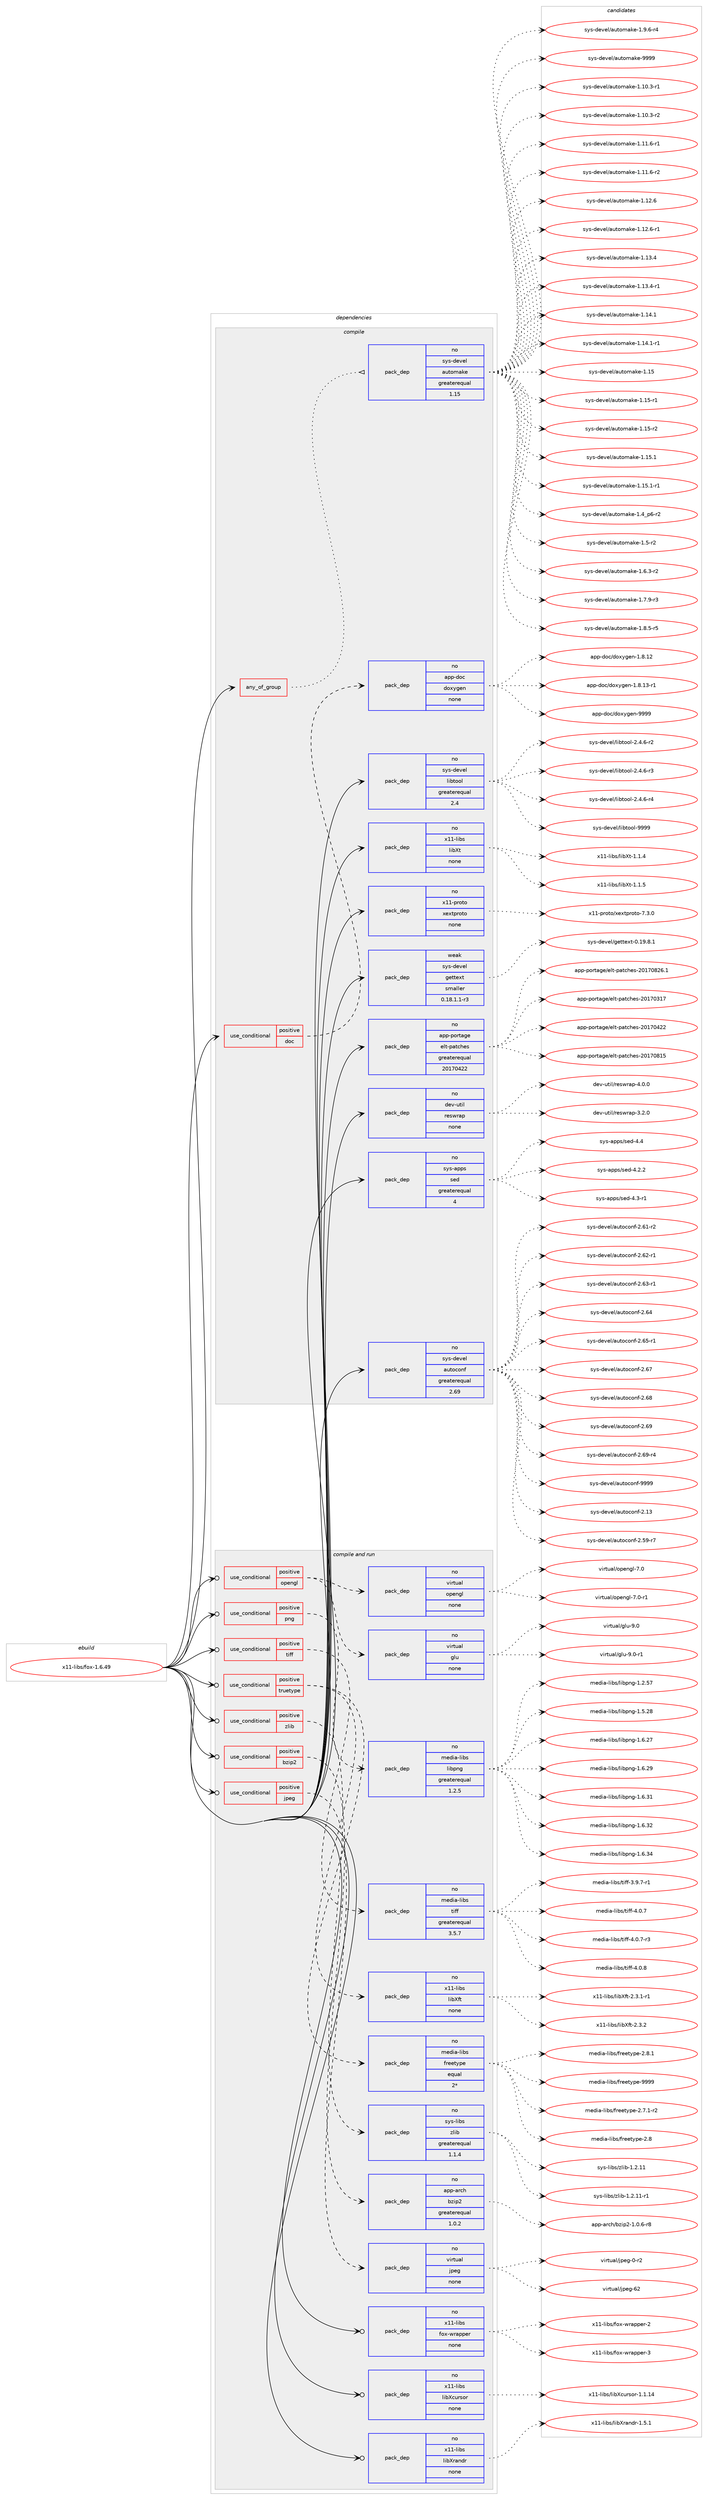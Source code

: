 digraph prolog {

# *************
# Graph options
# *************

newrank=true;
concentrate=true;
compound=true;
graph [rankdir=LR,fontname=Helvetica,fontsize=10,ranksep=1.5];#, ranksep=2.5, nodesep=0.2];
edge  [arrowhead=vee];
node  [fontname=Helvetica,fontsize=10];

# **********
# The ebuild
# **********

subgraph cluster_leftcol {
color=gray;
rank=same;
label=<<i>ebuild</i>>;
id [label="x11-libs/fox-1.6.49", color=red, width=4, href="../x11-libs/fox-1.6.49.svg"];
}

# ****************
# The dependencies
# ****************

subgraph cluster_midcol {
color=gray;
label=<<i>dependencies</i>>;
subgraph cluster_compile {
fillcolor="#eeeeee";
style=filled;
label=<<i>compile</i>>;
subgraph any9248 {
dependency516108 [label=<<TABLE BORDER="0" CELLBORDER="1" CELLSPACING="0" CELLPADDING="4"><TR><TD CELLPADDING="10">any_of_group</TD></TR></TABLE>>, shape=none, color=red];subgraph pack384347 {
dependency516109 [label=<<TABLE BORDER="0" CELLBORDER="1" CELLSPACING="0" CELLPADDING="4" WIDTH="220"><TR><TD ROWSPAN="6" CELLPADDING="30">pack_dep</TD></TR><TR><TD WIDTH="110">no</TD></TR><TR><TD>sys-devel</TD></TR><TR><TD>automake</TD></TR><TR><TD>greaterequal</TD></TR><TR><TD>1.15</TD></TR></TABLE>>, shape=none, color=blue];
}
dependency516108:e -> dependency516109:w [weight=20,style="dotted",arrowhead="oinv"];
}
id:e -> dependency516108:w [weight=20,style="solid",arrowhead="vee"];
subgraph cond122174 {
dependency516110 [label=<<TABLE BORDER="0" CELLBORDER="1" CELLSPACING="0" CELLPADDING="4"><TR><TD ROWSPAN="3" CELLPADDING="10">use_conditional</TD></TR><TR><TD>positive</TD></TR><TR><TD>doc</TD></TR></TABLE>>, shape=none, color=red];
subgraph pack384348 {
dependency516111 [label=<<TABLE BORDER="0" CELLBORDER="1" CELLSPACING="0" CELLPADDING="4" WIDTH="220"><TR><TD ROWSPAN="6" CELLPADDING="30">pack_dep</TD></TR><TR><TD WIDTH="110">no</TD></TR><TR><TD>app-doc</TD></TR><TR><TD>doxygen</TD></TR><TR><TD>none</TD></TR><TR><TD></TD></TR></TABLE>>, shape=none, color=blue];
}
dependency516110:e -> dependency516111:w [weight=20,style="dashed",arrowhead="vee"];
}
id:e -> dependency516110:w [weight=20,style="solid",arrowhead="vee"];
subgraph pack384349 {
dependency516112 [label=<<TABLE BORDER="0" CELLBORDER="1" CELLSPACING="0" CELLPADDING="4" WIDTH="220"><TR><TD ROWSPAN="6" CELLPADDING="30">pack_dep</TD></TR><TR><TD WIDTH="110">no</TD></TR><TR><TD>app-portage</TD></TR><TR><TD>elt-patches</TD></TR><TR><TD>greaterequal</TD></TR><TR><TD>20170422</TD></TR></TABLE>>, shape=none, color=blue];
}
id:e -> dependency516112:w [weight=20,style="solid",arrowhead="vee"];
subgraph pack384350 {
dependency516113 [label=<<TABLE BORDER="0" CELLBORDER="1" CELLSPACING="0" CELLPADDING="4" WIDTH="220"><TR><TD ROWSPAN="6" CELLPADDING="30">pack_dep</TD></TR><TR><TD WIDTH="110">no</TD></TR><TR><TD>dev-util</TD></TR><TR><TD>reswrap</TD></TR><TR><TD>none</TD></TR><TR><TD></TD></TR></TABLE>>, shape=none, color=blue];
}
id:e -> dependency516113:w [weight=20,style="solid",arrowhead="vee"];
subgraph pack384351 {
dependency516114 [label=<<TABLE BORDER="0" CELLBORDER="1" CELLSPACING="0" CELLPADDING="4" WIDTH="220"><TR><TD ROWSPAN="6" CELLPADDING="30">pack_dep</TD></TR><TR><TD WIDTH="110">no</TD></TR><TR><TD>sys-apps</TD></TR><TR><TD>sed</TD></TR><TR><TD>greaterequal</TD></TR><TR><TD>4</TD></TR></TABLE>>, shape=none, color=blue];
}
id:e -> dependency516114:w [weight=20,style="solid",arrowhead="vee"];
subgraph pack384352 {
dependency516115 [label=<<TABLE BORDER="0" CELLBORDER="1" CELLSPACING="0" CELLPADDING="4" WIDTH="220"><TR><TD ROWSPAN="6" CELLPADDING="30">pack_dep</TD></TR><TR><TD WIDTH="110">no</TD></TR><TR><TD>sys-devel</TD></TR><TR><TD>autoconf</TD></TR><TR><TD>greaterequal</TD></TR><TR><TD>2.69</TD></TR></TABLE>>, shape=none, color=blue];
}
id:e -> dependency516115:w [weight=20,style="solid",arrowhead="vee"];
subgraph pack384353 {
dependency516116 [label=<<TABLE BORDER="0" CELLBORDER="1" CELLSPACING="0" CELLPADDING="4" WIDTH="220"><TR><TD ROWSPAN="6" CELLPADDING="30">pack_dep</TD></TR><TR><TD WIDTH="110">no</TD></TR><TR><TD>sys-devel</TD></TR><TR><TD>libtool</TD></TR><TR><TD>greaterequal</TD></TR><TR><TD>2.4</TD></TR></TABLE>>, shape=none, color=blue];
}
id:e -> dependency516116:w [weight=20,style="solid",arrowhead="vee"];
subgraph pack384354 {
dependency516117 [label=<<TABLE BORDER="0" CELLBORDER="1" CELLSPACING="0" CELLPADDING="4" WIDTH="220"><TR><TD ROWSPAN="6" CELLPADDING="30">pack_dep</TD></TR><TR><TD WIDTH="110">no</TD></TR><TR><TD>x11-libs</TD></TR><TR><TD>libXt</TD></TR><TR><TD>none</TD></TR><TR><TD></TD></TR></TABLE>>, shape=none, color=blue];
}
id:e -> dependency516117:w [weight=20,style="solid",arrowhead="vee"];
subgraph pack384355 {
dependency516118 [label=<<TABLE BORDER="0" CELLBORDER="1" CELLSPACING="0" CELLPADDING="4" WIDTH="220"><TR><TD ROWSPAN="6" CELLPADDING="30">pack_dep</TD></TR><TR><TD WIDTH="110">no</TD></TR><TR><TD>x11-proto</TD></TR><TR><TD>xextproto</TD></TR><TR><TD>none</TD></TR><TR><TD></TD></TR></TABLE>>, shape=none, color=blue];
}
id:e -> dependency516118:w [weight=20,style="solid",arrowhead="vee"];
subgraph pack384356 {
dependency516119 [label=<<TABLE BORDER="0" CELLBORDER="1" CELLSPACING="0" CELLPADDING="4" WIDTH="220"><TR><TD ROWSPAN="6" CELLPADDING="30">pack_dep</TD></TR><TR><TD WIDTH="110">weak</TD></TR><TR><TD>sys-devel</TD></TR><TR><TD>gettext</TD></TR><TR><TD>smaller</TD></TR><TR><TD>0.18.1.1-r3</TD></TR></TABLE>>, shape=none, color=blue];
}
id:e -> dependency516119:w [weight=20,style="solid",arrowhead="vee"];
}
subgraph cluster_compileandrun {
fillcolor="#eeeeee";
style=filled;
label=<<i>compile and run</i>>;
subgraph cond122175 {
dependency516120 [label=<<TABLE BORDER="0" CELLBORDER="1" CELLSPACING="0" CELLPADDING="4"><TR><TD ROWSPAN="3" CELLPADDING="10">use_conditional</TD></TR><TR><TD>positive</TD></TR><TR><TD>bzip2</TD></TR></TABLE>>, shape=none, color=red];
subgraph pack384357 {
dependency516121 [label=<<TABLE BORDER="0" CELLBORDER="1" CELLSPACING="0" CELLPADDING="4" WIDTH="220"><TR><TD ROWSPAN="6" CELLPADDING="30">pack_dep</TD></TR><TR><TD WIDTH="110">no</TD></TR><TR><TD>app-arch</TD></TR><TR><TD>bzip2</TD></TR><TR><TD>greaterequal</TD></TR><TR><TD>1.0.2</TD></TR></TABLE>>, shape=none, color=blue];
}
dependency516120:e -> dependency516121:w [weight=20,style="dashed",arrowhead="vee"];
}
id:e -> dependency516120:w [weight=20,style="solid",arrowhead="odotvee"];
subgraph cond122176 {
dependency516122 [label=<<TABLE BORDER="0" CELLBORDER="1" CELLSPACING="0" CELLPADDING="4"><TR><TD ROWSPAN="3" CELLPADDING="10">use_conditional</TD></TR><TR><TD>positive</TD></TR><TR><TD>jpeg</TD></TR></TABLE>>, shape=none, color=red];
subgraph pack384358 {
dependency516123 [label=<<TABLE BORDER="0" CELLBORDER="1" CELLSPACING="0" CELLPADDING="4" WIDTH="220"><TR><TD ROWSPAN="6" CELLPADDING="30">pack_dep</TD></TR><TR><TD WIDTH="110">no</TD></TR><TR><TD>virtual</TD></TR><TR><TD>jpeg</TD></TR><TR><TD>none</TD></TR><TR><TD></TD></TR></TABLE>>, shape=none, color=blue];
}
dependency516122:e -> dependency516123:w [weight=20,style="dashed",arrowhead="vee"];
}
id:e -> dependency516122:w [weight=20,style="solid",arrowhead="odotvee"];
subgraph cond122177 {
dependency516124 [label=<<TABLE BORDER="0" CELLBORDER="1" CELLSPACING="0" CELLPADDING="4"><TR><TD ROWSPAN="3" CELLPADDING="10">use_conditional</TD></TR><TR><TD>positive</TD></TR><TR><TD>opengl</TD></TR></TABLE>>, shape=none, color=red];
subgraph pack384359 {
dependency516125 [label=<<TABLE BORDER="0" CELLBORDER="1" CELLSPACING="0" CELLPADDING="4" WIDTH="220"><TR><TD ROWSPAN="6" CELLPADDING="30">pack_dep</TD></TR><TR><TD WIDTH="110">no</TD></TR><TR><TD>virtual</TD></TR><TR><TD>glu</TD></TR><TR><TD>none</TD></TR><TR><TD></TD></TR></TABLE>>, shape=none, color=blue];
}
dependency516124:e -> dependency516125:w [weight=20,style="dashed",arrowhead="vee"];
subgraph pack384360 {
dependency516126 [label=<<TABLE BORDER="0" CELLBORDER="1" CELLSPACING="0" CELLPADDING="4" WIDTH="220"><TR><TD ROWSPAN="6" CELLPADDING="30">pack_dep</TD></TR><TR><TD WIDTH="110">no</TD></TR><TR><TD>virtual</TD></TR><TR><TD>opengl</TD></TR><TR><TD>none</TD></TR><TR><TD></TD></TR></TABLE>>, shape=none, color=blue];
}
dependency516124:e -> dependency516126:w [weight=20,style="dashed",arrowhead="vee"];
}
id:e -> dependency516124:w [weight=20,style="solid",arrowhead="odotvee"];
subgraph cond122178 {
dependency516127 [label=<<TABLE BORDER="0" CELLBORDER="1" CELLSPACING="0" CELLPADDING="4"><TR><TD ROWSPAN="3" CELLPADDING="10">use_conditional</TD></TR><TR><TD>positive</TD></TR><TR><TD>png</TD></TR></TABLE>>, shape=none, color=red];
subgraph pack384361 {
dependency516128 [label=<<TABLE BORDER="0" CELLBORDER="1" CELLSPACING="0" CELLPADDING="4" WIDTH="220"><TR><TD ROWSPAN="6" CELLPADDING="30">pack_dep</TD></TR><TR><TD WIDTH="110">no</TD></TR><TR><TD>media-libs</TD></TR><TR><TD>libpng</TD></TR><TR><TD>greaterequal</TD></TR><TR><TD>1.2.5</TD></TR></TABLE>>, shape=none, color=blue];
}
dependency516127:e -> dependency516128:w [weight=20,style="dashed",arrowhead="vee"];
}
id:e -> dependency516127:w [weight=20,style="solid",arrowhead="odotvee"];
subgraph cond122179 {
dependency516129 [label=<<TABLE BORDER="0" CELLBORDER="1" CELLSPACING="0" CELLPADDING="4"><TR><TD ROWSPAN="3" CELLPADDING="10">use_conditional</TD></TR><TR><TD>positive</TD></TR><TR><TD>tiff</TD></TR></TABLE>>, shape=none, color=red];
subgraph pack384362 {
dependency516130 [label=<<TABLE BORDER="0" CELLBORDER="1" CELLSPACING="0" CELLPADDING="4" WIDTH="220"><TR><TD ROWSPAN="6" CELLPADDING="30">pack_dep</TD></TR><TR><TD WIDTH="110">no</TD></TR><TR><TD>media-libs</TD></TR><TR><TD>tiff</TD></TR><TR><TD>greaterequal</TD></TR><TR><TD>3.5.7</TD></TR></TABLE>>, shape=none, color=blue];
}
dependency516129:e -> dependency516130:w [weight=20,style="dashed",arrowhead="vee"];
}
id:e -> dependency516129:w [weight=20,style="solid",arrowhead="odotvee"];
subgraph cond122180 {
dependency516131 [label=<<TABLE BORDER="0" CELLBORDER="1" CELLSPACING="0" CELLPADDING="4"><TR><TD ROWSPAN="3" CELLPADDING="10">use_conditional</TD></TR><TR><TD>positive</TD></TR><TR><TD>truetype</TD></TR></TABLE>>, shape=none, color=red];
subgraph pack384363 {
dependency516132 [label=<<TABLE BORDER="0" CELLBORDER="1" CELLSPACING="0" CELLPADDING="4" WIDTH="220"><TR><TD ROWSPAN="6" CELLPADDING="30">pack_dep</TD></TR><TR><TD WIDTH="110">no</TD></TR><TR><TD>media-libs</TD></TR><TR><TD>freetype</TD></TR><TR><TD>equal</TD></TR><TR><TD>2*</TD></TR></TABLE>>, shape=none, color=blue];
}
dependency516131:e -> dependency516132:w [weight=20,style="dashed",arrowhead="vee"];
subgraph pack384364 {
dependency516133 [label=<<TABLE BORDER="0" CELLBORDER="1" CELLSPACING="0" CELLPADDING="4" WIDTH="220"><TR><TD ROWSPAN="6" CELLPADDING="30">pack_dep</TD></TR><TR><TD WIDTH="110">no</TD></TR><TR><TD>x11-libs</TD></TR><TR><TD>libXft</TD></TR><TR><TD>none</TD></TR><TR><TD></TD></TR></TABLE>>, shape=none, color=blue];
}
dependency516131:e -> dependency516133:w [weight=20,style="dashed",arrowhead="vee"];
}
id:e -> dependency516131:w [weight=20,style="solid",arrowhead="odotvee"];
subgraph cond122181 {
dependency516134 [label=<<TABLE BORDER="0" CELLBORDER="1" CELLSPACING="0" CELLPADDING="4"><TR><TD ROWSPAN="3" CELLPADDING="10">use_conditional</TD></TR><TR><TD>positive</TD></TR><TR><TD>zlib</TD></TR></TABLE>>, shape=none, color=red];
subgraph pack384365 {
dependency516135 [label=<<TABLE BORDER="0" CELLBORDER="1" CELLSPACING="0" CELLPADDING="4" WIDTH="220"><TR><TD ROWSPAN="6" CELLPADDING="30">pack_dep</TD></TR><TR><TD WIDTH="110">no</TD></TR><TR><TD>sys-libs</TD></TR><TR><TD>zlib</TD></TR><TR><TD>greaterequal</TD></TR><TR><TD>1.1.4</TD></TR></TABLE>>, shape=none, color=blue];
}
dependency516134:e -> dependency516135:w [weight=20,style="dashed",arrowhead="vee"];
}
id:e -> dependency516134:w [weight=20,style="solid",arrowhead="odotvee"];
subgraph pack384366 {
dependency516136 [label=<<TABLE BORDER="0" CELLBORDER="1" CELLSPACING="0" CELLPADDING="4" WIDTH="220"><TR><TD ROWSPAN="6" CELLPADDING="30">pack_dep</TD></TR><TR><TD WIDTH="110">no</TD></TR><TR><TD>x11-libs</TD></TR><TR><TD>fox-wrapper</TD></TR><TR><TD>none</TD></TR><TR><TD></TD></TR></TABLE>>, shape=none, color=blue];
}
id:e -> dependency516136:w [weight=20,style="solid",arrowhead="odotvee"];
subgraph pack384367 {
dependency516137 [label=<<TABLE BORDER="0" CELLBORDER="1" CELLSPACING="0" CELLPADDING="4" WIDTH="220"><TR><TD ROWSPAN="6" CELLPADDING="30">pack_dep</TD></TR><TR><TD WIDTH="110">no</TD></TR><TR><TD>x11-libs</TD></TR><TR><TD>libXcursor</TD></TR><TR><TD>none</TD></TR><TR><TD></TD></TR></TABLE>>, shape=none, color=blue];
}
id:e -> dependency516137:w [weight=20,style="solid",arrowhead="odotvee"];
subgraph pack384368 {
dependency516138 [label=<<TABLE BORDER="0" CELLBORDER="1" CELLSPACING="0" CELLPADDING="4" WIDTH="220"><TR><TD ROWSPAN="6" CELLPADDING="30">pack_dep</TD></TR><TR><TD WIDTH="110">no</TD></TR><TR><TD>x11-libs</TD></TR><TR><TD>libXrandr</TD></TR><TR><TD>none</TD></TR><TR><TD></TD></TR></TABLE>>, shape=none, color=blue];
}
id:e -> dependency516138:w [weight=20,style="solid",arrowhead="odotvee"];
}
subgraph cluster_run {
fillcolor="#eeeeee";
style=filled;
label=<<i>run</i>>;
}
}

# **************
# The candidates
# **************

subgraph cluster_choices {
rank=same;
color=gray;
label=<<i>candidates</i>>;

subgraph choice384347 {
color=black;
nodesep=1;
choice11512111545100101118101108479711711611110997107101454946494846514511449 [label="sys-devel/automake-1.10.3-r1", color=red, width=4,href="../sys-devel/automake-1.10.3-r1.svg"];
choice11512111545100101118101108479711711611110997107101454946494846514511450 [label="sys-devel/automake-1.10.3-r2", color=red, width=4,href="../sys-devel/automake-1.10.3-r2.svg"];
choice11512111545100101118101108479711711611110997107101454946494946544511449 [label="sys-devel/automake-1.11.6-r1", color=red, width=4,href="../sys-devel/automake-1.11.6-r1.svg"];
choice11512111545100101118101108479711711611110997107101454946494946544511450 [label="sys-devel/automake-1.11.6-r2", color=red, width=4,href="../sys-devel/automake-1.11.6-r2.svg"];
choice1151211154510010111810110847971171161111099710710145494649504654 [label="sys-devel/automake-1.12.6", color=red, width=4,href="../sys-devel/automake-1.12.6.svg"];
choice11512111545100101118101108479711711611110997107101454946495046544511449 [label="sys-devel/automake-1.12.6-r1", color=red, width=4,href="../sys-devel/automake-1.12.6-r1.svg"];
choice1151211154510010111810110847971171161111099710710145494649514652 [label="sys-devel/automake-1.13.4", color=red, width=4,href="../sys-devel/automake-1.13.4.svg"];
choice11512111545100101118101108479711711611110997107101454946495146524511449 [label="sys-devel/automake-1.13.4-r1", color=red, width=4,href="../sys-devel/automake-1.13.4-r1.svg"];
choice1151211154510010111810110847971171161111099710710145494649524649 [label="sys-devel/automake-1.14.1", color=red, width=4,href="../sys-devel/automake-1.14.1.svg"];
choice11512111545100101118101108479711711611110997107101454946495246494511449 [label="sys-devel/automake-1.14.1-r1", color=red, width=4,href="../sys-devel/automake-1.14.1-r1.svg"];
choice115121115451001011181011084797117116111109971071014549464953 [label="sys-devel/automake-1.15", color=red, width=4,href="../sys-devel/automake-1.15.svg"];
choice1151211154510010111810110847971171161111099710710145494649534511449 [label="sys-devel/automake-1.15-r1", color=red, width=4,href="../sys-devel/automake-1.15-r1.svg"];
choice1151211154510010111810110847971171161111099710710145494649534511450 [label="sys-devel/automake-1.15-r2", color=red, width=4,href="../sys-devel/automake-1.15-r2.svg"];
choice1151211154510010111810110847971171161111099710710145494649534649 [label="sys-devel/automake-1.15.1", color=red, width=4,href="../sys-devel/automake-1.15.1.svg"];
choice11512111545100101118101108479711711611110997107101454946495346494511449 [label="sys-devel/automake-1.15.1-r1", color=red, width=4,href="../sys-devel/automake-1.15.1-r1.svg"];
choice115121115451001011181011084797117116111109971071014549465295112544511450 [label="sys-devel/automake-1.4_p6-r2", color=red, width=4,href="../sys-devel/automake-1.4_p6-r2.svg"];
choice11512111545100101118101108479711711611110997107101454946534511450 [label="sys-devel/automake-1.5-r2", color=red, width=4,href="../sys-devel/automake-1.5-r2.svg"];
choice115121115451001011181011084797117116111109971071014549465446514511450 [label="sys-devel/automake-1.6.3-r2", color=red, width=4,href="../sys-devel/automake-1.6.3-r2.svg"];
choice115121115451001011181011084797117116111109971071014549465546574511451 [label="sys-devel/automake-1.7.9-r3", color=red, width=4,href="../sys-devel/automake-1.7.9-r3.svg"];
choice115121115451001011181011084797117116111109971071014549465646534511453 [label="sys-devel/automake-1.8.5-r5", color=red, width=4,href="../sys-devel/automake-1.8.5-r5.svg"];
choice115121115451001011181011084797117116111109971071014549465746544511452 [label="sys-devel/automake-1.9.6-r4", color=red, width=4,href="../sys-devel/automake-1.9.6-r4.svg"];
choice115121115451001011181011084797117116111109971071014557575757 [label="sys-devel/automake-9999", color=red, width=4,href="../sys-devel/automake-9999.svg"];
dependency516109:e -> choice11512111545100101118101108479711711611110997107101454946494846514511449:w [style=dotted,weight="100"];
dependency516109:e -> choice11512111545100101118101108479711711611110997107101454946494846514511450:w [style=dotted,weight="100"];
dependency516109:e -> choice11512111545100101118101108479711711611110997107101454946494946544511449:w [style=dotted,weight="100"];
dependency516109:e -> choice11512111545100101118101108479711711611110997107101454946494946544511450:w [style=dotted,weight="100"];
dependency516109:e -> choice1151211154510010111810110847971171161111099710710145494649504654:w [style=dotted,weight="100"];
dependency516109:e -> choice11512111545100101118101108479711711611110997107101454946495046544511449:w [style=dotted,weight="100"];
dependency516109:e -> choice1151211154510010111810110847971171161111099710710145494649514652:w [style=dotted,weight="100"];
dependency516109:e -> choice11512111545100101118101108479711711611110997107101454946495146524511449:w [style=dotted,weight="100"];
dependency516109:e -> choice1151211154510010111810110847971171161111099710710145494649524649:w [style=dotted,weight="100"];
dependency516109:e -> choice11512111545100101118101108479711711611110997107101454946495246494511449:w [style=dotted,weight="100"];
dependency516109:e -> choice115121115451001011181011084797117116111109971071014549464953:w [style=dotted,weight="100"];
dependency516109:e -> choice1151211154510010111810110847971171161111099710710145494649534511449:w [style=dotted,weight="100"];
dependency516109:e -> choice1151211154510010111810110847971171161111099710710145494649534511450:w [style=dotted,weight="100"];
dependency516109:e -> choice1151211154510010111810110847971171161111099710710145494649534649:w [style=dotted,weight="100"];
dependency516109:e -> choice11512111545100101118101108479711711611110997107101454946495346494511449:w [style=dotted,weight="100"];
dependency516109:e -> choice115121115451001011181011084797117116111109971071014549465295112544511450:w [style=dotted,weight="100"];
dependency516109:e -> choice11512111545100101118101108479711711611110997107101454946534511450:w [style=dotted,weight="100"];
dependency516109:e -> choice115121115451001011181011084797117116111109971071014549465446514511450:w [style=dotted,weight="100"];
dependency516109:e -> choice115121115451001011181011084797117116111109971071014549465546574511451:w [style=dotted,weight="100"];
dependency516109:e -> choice115121115451001011181011084797117116111109971071014549465646534511453:w [style=dotted,weight="100"];
dependency516109:e -> choice115121115451001011181011084797117116111109971071014549465746544511452:w [style=dotted,weight="100"];
dependency516109:e -> choice115121115451001011181011084797117116111109971071014557575757:w [style=dotted,weight="100"];
}
subgraph choice384348 {
color=black;
nodesep=1;
choice9711211245100111994710011112012110310111045494656464950 [label="app-doc/doxygen-1.8.12", color=red, width=4,href="../app-doc/doxygen-1.8.12.svg"];
choice97112112451001119947100111120121103101110454946564649514511449 [label="app-doc/doxygen-1.8.13-r1", color=red, width=4,href="../app-doc/doxygen-1.8.13-r1.svg"];
choice971121124510011199471001111201211031011104557575757 [label="app-doc/doxygen-9999", color=red, width=4,href="../app-doc/doxygen-9999.svg"];
dependency516111:e -> choice9711211245100111994710011112012110310111045494656464950:w [style=dotted,weight="100"];
dependency516111:e -> choice97112112451001119947100111120121103101110454946564649514511449:w [style=dotted,weight="100"];
dependency516111:e -> choice971121124510011199471001111201211031011104557575757:w [style=dotted,weight="100"];
}
subgraph choice384349 {
color=black;
nodesep=1;
choice97112112451121111141169710310147101108116451129711699104101115455048495548514955 [label="app-portage/elt-patches-20170317", color=red, width=4,href="../app-portage/elt-patches-20170317.svg"];
choice97112112451121111141169710310147101108116451129711699104101115455048495548525050 [label="app-portage/elt-patches-20170422", color=red, width=4,href="../app-portage/elt-patches-20170422.svg"];
choice97112112451121111141169710310147101108116451129711699104101115455048495548564953 [label="app-portage/elt-patches-20170815", color=red, width=4,href="../app-portage/elt-patches-20170815.svg"];
choice971121124511211111411697103101471011081164511297116991041011154550484955485650544649 [label="app-portage/elt-patches-20170826.1", color=red, width=4,href="../app-portage/elt-patches-20170826.1.svg"];
dependency516112:e -> choice97112112451121111141169710310147101108116451129711699104101115455048495548514955:w [style=dotted,weight="100"];
dependency516112:e -> choice97112112451121111141169710310147101108116451129711699104101115455048495548525050:w [style=dotted,weight="100"];
dependency516112:e -> choice97112112451121111141169710310147101108116451129711699104101115455048495548564953:w [style=dotted,weight="100"];
dependency516112:e -> choice971121124511211111411697103101471011081164511297116991041011154550484955485650544649:w [style=dotted,weight="100"];
}
subgraph choice384350 {
color=black;
nodesep=1;
choice100101118451171161051084711410111511911497112455146504648 [label="dev-util/reswrap-3.2.0", color=red, width=4,href="../dev-util/reswrap-3.2.0.svg"];
choice100101118451171161051084711410111511911497112455246484648 [label="dev-util/reswrap-4.0.0", color=red, width=4,href="../dev-util/reswrap-4.0.0.svg"];
dependency516113:e -> choice100101118451171161051084711410111511911497112455146504648:w [style=dotted,weight="100"];
dependency516113:e -> choice100101118451171161051084711410111511911497112455246484648:w [style=dotted,weight="100"];
}
subgraph choice384351 {
color=black;
nodesep=1;
choice115121115459711211211547115101100455246504650 [label="sys-apps/sed-4.2.2", color=red, width=4,href="../sys-apps/sed-4.2.2.svg"];
choice115121115459711211211547115101100455246514511449 [label="sys-apps/sed-4.3-r1", color=red, width=4,href="../sys-apps/sed-4.3-r1.svg"];
choice11512111545971121121154711510110045524652 [label="sys-apps/sed-4.4", color=red, width=4,href="../sys-apps/sed-4.4.svg"];
dependency516114:e -> choice115121115459711211211547115101100455246504650:w [style=dotted,weight="100"];
dependency516114:e -> choice115121115459711211211547115101100455246514511449:w [style=dotted,weight="100"];
dependency516114:e -> choice11512111545971121121154711510110045524652:w [style=dotted,weight="100"];
}
subgraph choice384352 {
color=black;
nodesep=1;
choice115121115451001011181011084797117116111991111101024550464951 [label="sys-devel/autoconf-2.13", color=red, width=4,href="../sys-devel/autoconf-2.13.svg"];
choice1151211154510010111810110847971171161119911111010245504653574511455 [label="sys-devel/autoconf-2.59-r7", color=red, width=4,href="../sys-devel/autoconf-2.59-r7.svg"];
choice1151211154510010111810110847971171161119911111010245504654494511450 [label="sys-devel/autoconf-2.61-r2", color=red, width=4,href="../sys-devel/autoconf-2.61-r2.svg"];
choice1151211154510010111810110847971171161119911111010245504654504511449 [label="sys-devel/autoconf-2.62-r1", color=red, width=4,href="../sys-devel/autoconf-2.62-r1.svg"];
choice1151211154510010111810110847971171161119911111010245504654514511449 [label="sys-devel/autoconf-2.63-r1", color=red, width=4,href="../sys-devel/autoconf-2.63-r1.svg"];
choice115121115451001011181011084797117116111991111101024550465452 [label="sys-devel/autoconf-2.64", color=red, width=4,href="../sys-devel/autoconf-2.64.svg"];
choice1151211154510010111810110847971171161119911111010245504654534511449 [label="sys-devel/autoconf-2.65-r1", color=red, width=4,href="../sys-devel/autoconf-2.65-r1.svg"];
choice115121115451001011181011084797117116111991111101024550465455 [label="sys-devel/autoconf-2.67", color=red, width=4,href="../sys-devel/autoconf-2.67.svg"];
choice115121115451001011181011084797117116111991111101024550465456 [label="sys-devel/autoconf-2.68", color=red, width=4,href="../sys-devel/autoconf-2.68.svg"];
choice115121115451001011181011084797117116111991111101024550465457 [label="sys-devel/autoconf-2.69", color=red, width=4,href="../sys-devel/autoconf-2.69.svg"];
choice1151211154510010111810110847971171161119911111010245504654574511452 [label="sys-devel/autoconf-2.69-r4", color=red, width=4,href="../sys-devel/autoconf-2.69-r4.svg"];
choice115121115451001011181011084797117116111991111101024557575757 [label="sys-devel/autoconf-9999", color=red, width=4,href="../sys-devel/autoconf-9999.svg"];
dependency516115:e -> choice115121115451001011181011084797117116111991111101024550464951:w [style=dotted,weight="100"];
dependency516115:e -> choice1151211154510010111810110847971171161119911111010245504653574511455:w [style=dotted,weight="100"];
dependency516115:e -> choice1151211154510010111810110847971171161119911111010245504654494511450:w [style=dotted,weight="100"];
dependency516115:e -> choice1151211154510010111810110847971171161119911111010245504654504511449:w [style=dotted,weight="100"];
dependency516115:e -> choice1151211154510010111810110847971171161119911111010245504654514511449:w [style=dotted,weight="100"];
dependency516115:e -> choice115121115451001011181011084797117116111991111101024550465452:w [style=dotted,weight="100"];
dependency516115:e -> choice1151211154510010111810110847971171161119911111010245504654534511449:w [style=dotted,weight="100"];
dependency516115:e -> choice115121115451001011181011084797117116111991111101024550465455:w [style=dotted,weight="100"];
dependency516115:e -> choice115121115451001011181011084797117116111991111101024550465456:w [style=dotted,weight="100"];
dependency516115:e -> choice115121115451001011181011084797117116111991111101024550465457:w [style=dotted,weight="100"];
dependency516115:e -> choice1151211154510010111810110847971171161119911111010245504654574511452:w [style=dotted,weight="100"];
dependency516115:e -> choice115121115451001011181011084797117116111991111101024557575757:w [style=dotted,weight="100"];
}
subgraph choice384353 {
color=black;
nodesep=1;
choice1151211154510010111810110847108105981161111111084550465246544511450 [label="sys-devel/libtool-2.4.6-r2", color=red, width=4,href="../sys-devel/libtool-2.4.6-r2.svg"];
choice1151211154510010111810110847108105981161111111084550465246544511451 [label="sys-devel/libtool-2.4.6-r3", color=red, width=4,href="../sys-devel/libtool-2.4.6-r3.svg"];
choice1151211154510010111810110847108105981161111111084550465246544511452 [label="sys-devel/libtool-2.4.6-r4", color=red, width=4,href="../sys-devel/libtool-2.4.6-r4.svg"];
choice1151211154510010111810110847108105981161111111084557575757 [label="sys-devel/libtool-9999", color=red, width=4,href="../sys-devel/libtool-9999.svg"];
dependency516116:e -> choice1151211154510010111810110847108105981161111111084550465246544511450:w [style=dotted,weight="100"];
dependency516116:e -> choice1151211154510010111810110847108105981161111111084550465246544511451:w [style=dotted,weight="100"];
dependency516116:e -> choice1151211154510010111810110847108105981161111111084550465246544511452:w [style=dotted,weight="100"];
dependency516116:e -> choice1151211154510010111810110847108105981161111111084557575757:w [style=dotted,weight="100"];
}
subgraph choice384354 {
color=black;
nodesep=1;
choice12049494510810598115471081059888116454946494652 [label="x11-libs/libXt-1.1.4", color=red, width=4,href="../x11-libs/libXt-1.1.4.svg"];
choice12049494510810598115471081059888116454946494653 [label="x11-libs/libXt-1.1.5", color=red, width=4,href="../x11-libs/libXt-1.1.5.svg"];
dependency516117:e -> choice12049494510810598115471081059888116454946494652:w [style=dotted,weight="100"];
dependency516117:e -> choice12049494510810598115471081059888116454946494653:w [style=dotted,weight="100"];
}
subgraph choice384355 {
color=black;
nodesep=1;
choice12049494511211411111611147120101120116112114111116111455546514648 [label="x11-proto/xextproto-7.3.0", color=red, width=4,href="../x11-proto/xextproto-7.3.0.svg"];
dependency516118:e -> choice12049494511211411111611147120101120116112114111116111455546514648:w [style=dotted,weight="100"];
}
subgraph choice384356 {
color=black;
nodesep=1;
choice1151211154510010111810110847103101116116101120116454846495746564649 [label="sys-devel/gettext-0.19.8.1", color=red, width=4,href="../sys-devel/gettext-0.19.8.1.svg"];
dependency516119:e -> choice1151211154510010111810110847103101116116101120116454846495746564649:w [style=dotted,weight="100"];
}
subgraph choice384357 {
color=black;
nodesep=1;
choice971121124597114991044798122105112504549464846544511456 [label="app-arch/bzip2-1.0.6-r8", color=red, width=4,href="../app-arch/bzip2-1.0.6-r8.svg"];
dependency516121:e -> choice971121124597114991044798122105112504549464846544511456:w [style=dotted,weight="100"];
}
subgraph choice384358 {
color=black;
nodesep=1;
choice118105114116117971084710611210110345484511450 [label="virtual/jpeg-0-r2", color=red, width=4,href="../virtual/jpeg-0-r2.svg"];
choice1181051141161179710847106112101103455450 [label="virtual/jpeg-62", color=red, width=4,href="../virtual/jpeg-62.svg"];
dependency516123:e -> choice118105114116117971084710611210110345484511450:w [style=dotted,weight="100"];
dependency516123:e -> choice1181051141161179710847106112101103455450:w [style=dotted,weight="100"];
}
subgraph choice384359 {
color=black;
nodesep=1;
choice118105114116117971084710310811745574648 [label="virtual/glu-9.0", color=red, width=4,href="../virtual/glu-9.0.svg"];
choice1181051141161179710847103108117455746484511449 [label="virtual/glu-9.0-r1", color=red, width=4,href="../virtual/glu-9.0-r1.svg"];
dependency516125:e -> choice118105114116117971084710310811745574648:w [style=dotted,weight="100"];
dependency516125:e -> choice1181051141161179710847103108117455746484511449:w [style=dotted,weight="100"];
}
subgraph choice384360 {
color=black;
nodesep=1;
choice118105114116117971084711111210111010310845554648 [label="virtual/opengl-7.0", color=red, width=4,href="../virtual/opengl-7.0.svg"];
choice1181051141161179710847111112101110103108455546484511449 [label="virtual/opengl-7.0-r1", color=red, width=4,href="../virtual/opengl-7.0-r1.svg"];
dependency516126:e -> choice118105114116117971084711111210111010310845554648:w [style=dotted,weight="100"];
dependency516126:e -> choice1181051141161179710847111112101110103108455546484511449:w [style=dotted,weight="100"];
}
subgraph choice384361 {
color=black;
nodesep=1;
choice109101100105974510810598115471081059811211010345494650465355 [label="media-libs/libpng-1.2.57", color=red, width=4,href="../media-libs/libpng-1.2.57.svg"];
choice109101100105974510810598115471081059811211010345494653465056 [label="media-libs/libpng-1.5.28", color=red, width=4,href="../media-libs/libpng-1.5.28.svg"];
choice109101100105974510810598115471081059811211010345494654465055 [label="media-libs/libpng-1.6.27", color=red, width=4,href="../media-libs/libpng-1.6.27.svg"];
choice109101100105974510810598115471081059811211010345494654465057 [label="media-libs/libpng-1.6.29", color=red, width=4,href="../media-libs/libpng-1.6.29.svg"];
choice109101100105974510810598115471081059811211010345494654465149 [label="media-libs/libpng-1.6.31", color=red, width=4,href="../media-libs/libpng-1.6.31.svg"];
choice109101100105974510810598115471081059811211010345494654465150 [label="media-libs/libpng-1.6.32", color=red, width=4,href="../media-libs/libpng-1.6.32.svg"];
choice109101100105974510810598115471081059811211010345494654465152 [label="media-libs/libpng-1.6.34", color=red, width=4,href="../media-libs/libpng-1.6.34.svg"];
dependency516128:e -> choice109101100105974510810598115471081059811211010345494650465355:w [style=dotted,weight="100"];
dependency516128:e -> choice109101100105974510810598115471081059811211010345494653465056:w [style=dotted,weight="100"];
dependency516128:e -> choice109101100105974510810598115471081059811211010345494654465055:w [style=dotted,weight="100"];
dependency516128:e -> choice109101100105974510810598115471081059811211010345494654465057:w [style=dotted,weight="100"];
dependency516128:e -> choice109101100105974510810598115471081059811211010345494654465149:w [style=dotted,weight="100"];
dependency516128:e -> choice109101100105974510810598115471081059811211010345494654465150:w [style=dotted,weight="100"];
dependency516128:e -> choice109101100105974510810598115471081059811211010345494654465152:w [style=dotted,weight="100"];
}
subgraph choice384362 {
color=black;
nodesep=1;
choice109101100105974510810598115471161051021024551465746554511449 [label="media-libs/tiff-3.9.7-r1", color=red, width=4,href="../media-libs/tiff-3.9.7-r1.svg"];
choice10910110010597451081059811547116105102102455246484655 [label="media-libs/tiff-4.0.7", color=red, width=4,href="../media-libs/tiff-4.0.7.svg"];
choice109101100105974510810598115471161051021024552464846554511451 [label="media-libs/tiff-4.0.7-r3", color=red, width=4,href="../media-libs/tiff-4.0.7-r3.svg"];
choice10910110010597451081059811547116105102102455246484656 [label="media-libs/tiff-4.0.8", color=red, width=4,href="../media-libs/tiff-4.0.8.svg"];
dependency516130:e -> choice109101100105974510810598115471161051021024551465746554511449:w [style=dotted,weight="100"];
dependency516130:e -> choice10910110010597451081059811547116105102102455246484655:w [style=dotted,weight="100"];
dependency516130:e -> choice109101100105974510810598115471161051021024552464846554511451:w [style=dotted,weight="100"];
dependency516130:e -> choice10910110010597451081059811547116105102102455246484656:w [style=dotted,weight="100"];
}
subgraph choice384363 {
color=black;
nodesep=1;
choice109101100105974510810598115471021141011011161211121014550465546494511450 [label="media-libs/freetype-2.7.1-r2", color=red, width=4,href="../media-libs/freetype-2.7.1-r2.svg"];
choice1091011001059745108105981154710211410110111612111210145504656 [label="media-libs/freetype-2.8", color=red, width=4,href="../media-libs/freetype-2.8.svg"];
choice10910110010597451081059811547102114101101116121112101455046564649 [label="media-libs/freetype-2.8.1", color=red, width=4,href="../media-libs/freetype-2.8.1.svg"];
choice109101100105974510810598115471021141011011161211121014557575757 [label="media-libs/freetype-9999", color=red, width=4,href="../media-libs/freetype-9999.svg"];
dependency516132:e -> choice109101100105974510810598115471021141011011161211121014550465546494511450:w [style=dotted,weight="100"];
dependency516132:e -> choice1091011001059745108105981154710211410110111612111210145504656:w [style=dotted,weight="100"];
dependency516132:e -> choice10910110010597451081059811547102114101101116121112101455046564649:w [style=dotted,weight="100"];
dependency516132:e -> choice109101100105974510810598115471021141011011161211121014557575757:w [style=dotted,weight="100"];
}
subgraph choice384364 {
color=black;
nodesep=1;
choice120494945108105981154710810598881021164550465146494511449 [label="x11-libs/libXft-2.3.1-r1", color=red, width=4,href="../x11-libs/libXft-2.3.1-r1.svg"];
choice12049494510810598115471081059888102116455046514650 [label="x11-libs/libXft-2.3.2", color=red, width=4,href="../x11-libs/libXft-2.3.2.svg"];
dependency516133:e -> choice120494945108105981154710810598881021164550465146494511449:w [style=dotted,weight="100"];
dependency516133:e -> choice12049494510810598115471081059888102116455046514650:w [style=dotted,weight="100"];
}
subgraph choice384365 {
color=black;
nodesep=1;
choice1151211154510810598115471221081059845494650464949 [label="sys-libs/zlib-1.2.11", color=red, width=4,href="../sys-libs/zlib-1.2.11.svg"];
choice11512111545108105981154712210810598454946504649494511449 [label="sys-libs/zlib-1.2.11-r1", color=red, width=4,href="../sys-libs/zlib-1.2.11-r1.svg"];
dependency516135:e -> choice1151211154510810598115471221081059845494650464949:w [style=dotted,weight="100"];
dependency516135:e -> choice11512111545108105981154712210810598454946504649494511449:w [style=dotted,weight="100"];
}
subgraph choice384366 {
color=black;
nodesep=1;
choice120494945108105981154710211112045119114971121121011144550 [label="x11-libs/fox-wrapper-2", color=red, width=4,href="../x11-libs/fox-wrapper-2.svg"];
choice120494945108105981154710211112045119114971121121011144551 [label="x11-libs/fox-wrapper-3", color=red, width=4,href="../x11-libs/fox-wrapper-3.svg"];
dependency516136:e -> choice120494945108105981154710211112045119114971121121011144550:w [style=dotted,weight="100"];
dependency516136:e -> choice120494945108105981154710211112045119114971121121011144551:w [style=dotted,weight="100"];
}
subgraph choice384367 {
color=black;
nodesep=1;
choice120494945108105981154710810598889911711411511111445494649464952 [label="x11-libs/libXcursor-1.1.14", color=red, width=4,href="../x11-libs/libXcursor-1.1.14.svg"];
dependency516137:e -> choice120494945108105981154710810598889911711411511111445494649464952:w [style=dotted,weight="100"];
}
subgraph choice384368 {
color=black;
nodesep=1;
choice1204949451081059811547108105988811497110100114454946534649 [label="x11-libs/libXrandr-1.5.1", color=red, width=4,href="../x11-libs/libXrandr-1.5.1.svg"];
dependency516138:e -> choice1204949451081059811547108105988811497110100114454946534649:w [style=dotted,weight="100"];
}
}

}
